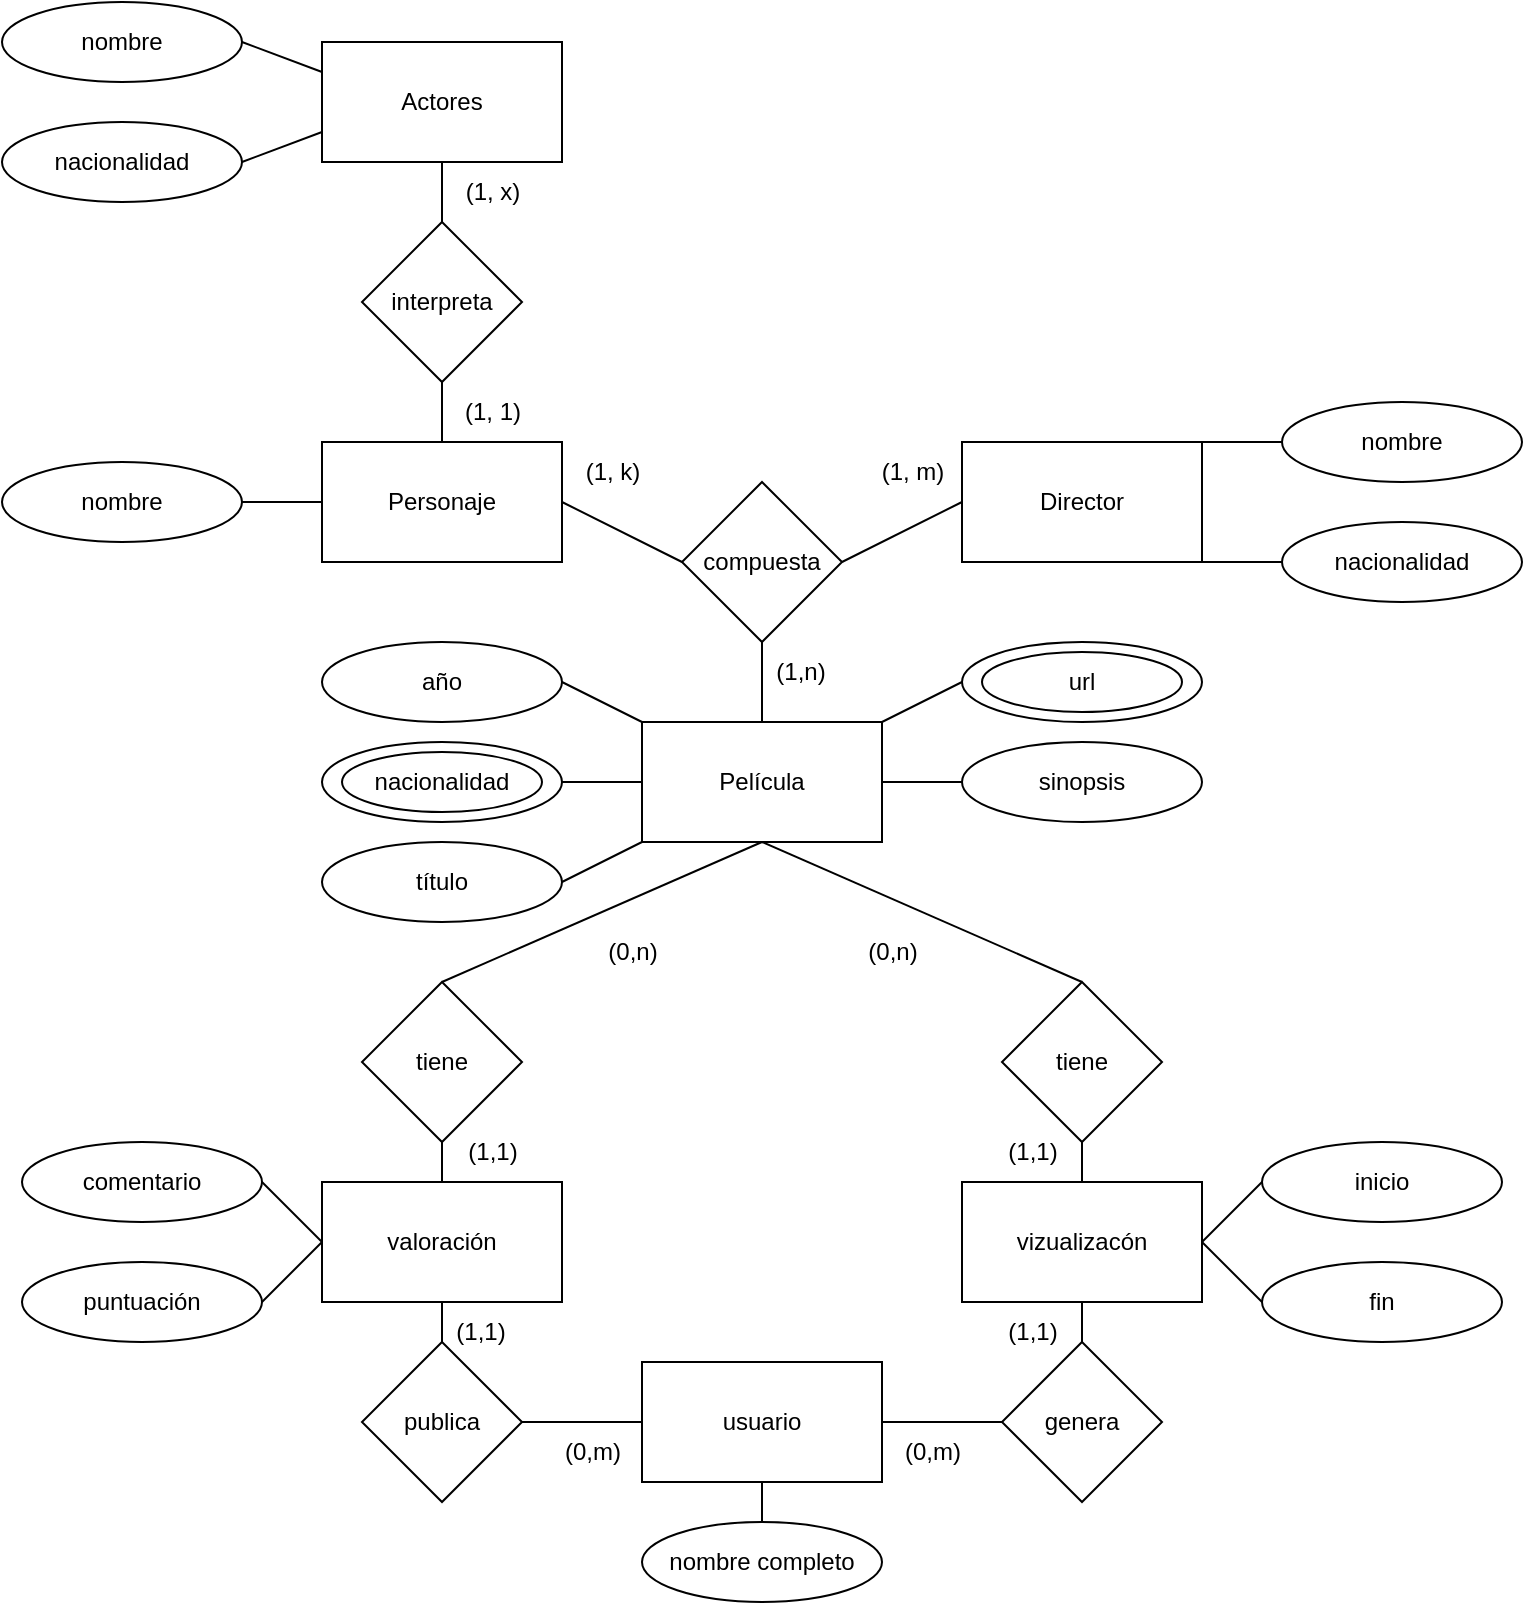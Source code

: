 <mxfile version="24.7.14">
  <diagram name="Página-1" id="8zKaP06mGjsKyBWQnQX0">
    <mxGraphModel dx="961" dy="543" grid="1" gridSize="10" guides="1" tooltips="1" connect="1" arrows="1" fold="1" page="1" pageScale="1" pageWidth="827" pageHeight="1169" math="0" shadow="0">
      <root>
        <mxCell id="0" />
        <mxCell id="1" parent="0" />
        <mxCell id="N4qzuADlFbxiodIjLQOQ-3" value="Película" style="rounded=0;whiteSpace=wrap;html=1;" parent="1" vertex="1">
          <mxGeometry x="360" y="370" width="120" height="60" as="geometry" />
        </mxCell>
        <mxCell id="N4qzuADlFbxiodIjLQOQ-4" value="título" style="ellipse;whiteSpace=wrap;html=1;" parent="1" vertex="1">
          <mxGeometry x="200" y="430" width="120" height="40" as="geometry" />
        </mxCell>
        <mxCell id="N4qzuADlFbxiodIjLQOQ-5" value="año" style="ellipse;whiteSpace=wrap;html=1;" parent="1" vertex="1">
          <mxGeometry x="200" y="330" width="120" height="40" as="geometry" />
        </mxCell>
        <mxCell id="N4qzuADlFbxiodIjLQOQ-6" value="nacionalidad" style="ellipse;whiteSpace=wrap;html=1;" parent="1" vertex="1">
          <mxGeometry x="200" y="380" width="120" height="40" as="geometry" />
        </mxCell>
        <mxCell id="N4qzuADlFbxiodIjLQOQ-8" value="url" style="ellipse;whiteSpace=wrap;html=1;" parent="1" vertex="1">
          <mxGeometry x="520" y="330" width="120" height="40" as="geometry" />
        </mxCell>
        <mxCell id="N4qzuADlFbxiodIjLQOQ-9" value="sinopsis" style="ellipse;whiteSpace=wrap;html=1;" parent="1" vertex="1">
          <mxGeometry x="520" y="380" width="120" height="40" as="geometry" />
        </mxCell>
        <mxCell id="N4qzuADlFbxiodIjLQOQ-11" value="" style="endArrow=none;html=1;rounded=0;exitX=1;exitY=0.5;exitDx=0;exitDy=0;" parent="1" source="N4qzuADlFbxiodIjLQOQ-4" edge="1">
          <mxGeometry width="50" height="50" relative="1" as="geometry">
            <mxPoint x="510" y="330" as="sourcePoint" />
            <mxPoint x="360" y="430" as="targetPoint" />
          </mxGeometry>
        </mxCell>
        <mxCell id="N4qzuADlFbxiodIjLQOQ-12" value="" style="endArrow=none;html=1;rounded=0;exitX=1;exitY=0.5;exitDx=0;exitDy=0;entryX=0;entryY=0;entryDx=0;entryDy=0;" parent="1" source="N4qzuADlFbxiodIjLQOQ-5" target="N4qzuADlFbxiodIjLQOQ-3" edge="1">
          <mxGeometry width="50" height="50" relative="1" as="geometry">
            <mxPoint x="330" y="350" as="sourcePoint" />
            <mxPoint x="370" y="380" as="targetPoint" />
          </mxGeometry>
        </mxCell>
        <mxCell id="N4qzuADlFbxiodIjLQOQ-13" value="" style="endArrow=none;html=1;rounded=0;exitX=1;exitY=0.5;exitDx=0;exitDy=0;entryX=0;entryY=0.5;entryDx=0;entryDy=0;" parent="1" source="N4qzuADlFbxiodIjLQOQ-6" target="N4qzuADlFbxiodIjLQOQ-3" edge="1">
          <mxGeometry width="50" height="50" relative="1" as="geometry">
            <mxPoint x="340" y="360" as="sourcePoint" />
            <mxPoint x="380" y="390" as="targetPoint" />
          </mxGeometry>
        </mxCell>
        <mxCell id="N4qzuADlFbxiodIjLQOQ-15" value="" style="endArrow=none;html=1;rounded=0;exitX=0;exitY=0.5;exitDx=0;exitDy=0;entryX=1;entryY=0;entryDx=0;entryDy=0;" parent="1" source="N4qzuADlFbxiodIjLQOQ-8" target="N4qzuADlFbxiodIjLQOQ-3" edge="1">
          <mxGeometry width="50" height="50" relative="1" as="geometry">
            <mxPoint x="360" y="380" as="sourcePoint" />
            <mxPoint x="400" y="410" as="targetPoint" />
          </mxGeometry>
        </mxCell>
        <mxCell id="N4qzuADlFbxiodIjLQOQ-16" value="" style="endArrow=none;html=1;rounded=0;exitX=1;exitY=0.5;exitDx=0;exitDy=0;entryX=0;entryY=0.5;entryDx=0;entryDy=0;" parent="1" source="N4qzuADlFbxiodIjLQOQ-3" target="N4qzuADlFbxiodIjLQOQ-9" edge="1">
          <mxGeometry width="50" height="50" relative="1" as="geometry">
            <mxPoint x="370" y="390" as="sourcePoint" />
            <mxPoint x="520" y="460" as="targetPoint" />
          </mxGeometry>
        </mxCell>
        <mxCell id="N4qzuADlFbxiodIjLQOQ-17" value="compuesta" style="rhombus;whiteSpace=wrap;html=1;" parent="1" vertex="1">
          <mxGeometry x="380" y="250" width="80" height="80" as="geometry" />
        </mxCell>
        <mxCell id="N4qzuADlFbxiodIjLQOQ-18" value="Personaje" style="rounded=0;whiteSpace=wrap;html=1;" parent="1" vertex="1">
          <mxGeometry x="200" y="230" width="120" height="60" as="geometry" />
        </mxCell>
        <mxCell id="N4qzuADlFbxiodIjLQOQ-20" value="Director" style="rounded=0;whiteSpace=wrap;html=1;" parent="1" vertex="1">
          <mxGeometry x="520" y="230" width="120" height="60" as="geometry" />
        </mxCell>
        <mxCell id="N4qzuADlFbxiodIjLQOQ-21" value="" style="endArrow=none;html=1;rounded=0;entryX=0;entryY=0.5;entryDx=0;entryDy=0;exitX=1;exitY=0.5;exitDx=0;exitDy=0;" parent="1" source="N4qzuADlFbxiodIjLQOQ-17" target="N4qzuADlFbxiodIjLQOQ-20" edge="1">
          <mxGeometry width="50" height="50" relative="1" as="geometry">
            <mxPoint x="510" y="330" as="sourcePoint" />
            <mxPoint x="560" y="280" as="targetPoint" />
          </mxGeometry>
        </mxCell>
        <mxCell id="N4qzuADlFbxiodIjLQOQ-22" value="" style="endArrow=none;html=1;rounded=0;entryX=0;entryY=0.5;entryDx=0;entryDy=0;exitX=1;exitY=0.5;exitDx=0;exitDy=0;" parent="1" source="N4qzuADlFbxiodIjLQOQ-18" target="N4qzuADlFbxiodIjLQOQ-17" edge="1">
          <mxGeometry width="50" height="50" relative="1" as="geometry">
            <mxPoint x="470" y="300" as="sourcePoint" />
            <mxPoint x="530" y="260" as="targetPoint" />
          </mxGeometry>
        </mxCell>
        <mxCell id="N4qzuADlFbxiodIjLQOQ-23" value="" style="endArrow=none;html=1;rounded=0;entryX=0.5;entryY=0;entryDx=0;entryDy=0;exitX=0.5;exitY=1;exitDx=0;exitDy=0;" parent="1" source="N4qzuADlFbxiodIjLQOQ-17" target="N4qzuADlFbxiodIjLQOQ-3" edge="1">
          <mxGeometry width="50" height="50" relative="1" as="geometry">
            <mxPoint x="480" y="310" as="sourcePoint" />
            <mxPoint x="540" y="270" as="targetPoint" />
          </mxGeometry>
        </mxCell>
        <mxCell id="N4qzuADlFbxiodIjLQOQ-24" value="nombre" style="ellipse;whiteSpace=wrap;html=1;" parent="1" vertex="1">
          <mxGeometry x="680" y="210" width="120" height="40" as="geometry" />
        </mxCell>
        <mxCell id="N4qzuADlFbxiodIjLQOQ-25" value="nacionalidad" style="ellipse;whiteSpace=wrap;html=1;" parent="1" vertex="1">
          <mxGeometry x="680" y="270" width="120" height="40" as="geometry" />
        </mxCell>
        <mxCell id="N4qzuADlFbxiodIjLQOQ-26" value="nombre" style="ellipse;whiteSpace=wrap;html=1;" parent="1" vertex="1">
          <mxGeometry x="40" y="240" width="120" height="40" as="geometry" />
        </mxCell>
        <mxCell id="N4qzuADlFbxiodIjLQOQ-28" value="" style="endArrow=none;html=1;rounded=0;exitX=0;exitY=0.5;exitDx=0;exitDy=0;entryX=1;entryY=1;entryDx=0;entryDy=0;" parent="1" source="N4qzuADlFbxiodIjLQOQ-25" target="N4qzuADlFbxiodIjLQOQ-20" edge="1">
          <mxGeometry width="50" height="50" relative="1" as="geometry">
            <mxPoint x="510" y="300" as="sourcePoint" />
            <mxPoint x="560" y="250" as="targetPoint" />
          </mxGeometry>
        </mxCell>
        <mxCell id="N4qzuADlFbxiodIjLQOQ-29" value="" style="endArrow=none;html=1;rounded=0;exitX=0;exitY=0.5;exitDx=0;exitDy=0;entryX=1;entryY=0;entryDx=0;entryDy=0;" parent="1" source="N4qzuADlFbxiodIjLQOQ-24" target="N4qzuADlFbxiodIjLQOQ-20" edge="1">
          <mxGeometry width="50" height="50" relative="1" as="geometry">
            <mxPoint x="690" y="300" as="sourcePoint" />
            <mxPoint x="650" y="300" as="targetPoint" />
          </mxGeometry>
        </mxCell>
        <mxCell id="N4qzuADlFbxiodIjLQOQ-30" value="" style="endArrow=none;html=1;rounded=0;exitX=0;exitY=0.5;exitDx=0;exitDy=0;entryX=1;entryY=0.5;entryDx=0;entryDy=0;" parent="1" source="N4qzuADlFbxiodIjLQOQ-18" target="N4qzuADlFbxiodIjLQOQ-26" edge="1">
          <mxGeometry width="50" height="50" relative="1" as="geometry">
            <mxPoint x="700" y="310" as="sourcePoint" />
            <mxPoint x="660" y="310" as="targetPoint" />
          </mxGeometry>
        </mxCell>
        <mxCell id="N4qzuADlFbxiodIjLQOQ-36" value="tiene" style="rhombus;whiteSpace=wrap;html=1;" parent="1" vertex="1">
          <mxGeometry x="220" y="500" width="80" height="80" as="geometry" />
        </mxCell>
        <mxCell id="N4qzuADlFbxiodIjLQOQ-37" value="valoración" style="rounded=0;whiteSpace=wrap;html=1;" parent="1" vertex="1">
          <mxGeometry x="200" y="600" width="120" height="60" as="geometry" />
        </mxCell>
        <mxCell id="N4qzuADlFbxiodIjLQOQ-38" value="comentario" style="ellipse;whiteSpace=wrap;html=1;" parent="1" vertex="1">
          <mxGeometry x="50" y="580" width="120" height="40" as="geometry" />
        </mxCell>
        <mxCell id="N4qzuADlFbxiodIjLQOQ-39" value="puntuación" style="ellipse;whiteSpace=wrap;html=1;" parent="1" vertex="1">
          <mxGeometry x="50" y="640" width="120" height="40" as="geometry" />
        </mxCell>
        <mxCell id="N4qzuADlFbxiodIjLQOQ-40" value="" style="endArrow=none;html=1;rounded=0;exitX=0.5;exitY=1;exitDx=0;exitDy=0;entryX=0.5;entryY=0;entryDx=0;entryDy=0;" parent="1" source="N4qzuADlFbxiodIjLQOQ-3" target="N4qzuADlFbxiodIjLQOQ-36" edge="1">
          <mxGeometry width="50" height="50" relative="1" as="geometry">
            <mxPoint x="479.31" y="540" as="sourcePoint" />
            <mxPoint x="479.31" y="480" as="targetPoint" />
          </mxGeometry>
        </mxCell>
        <mxCell id="N4qzuADlFbxiodIjLQOQ-43" value="" style="endArrow=none;html=1;rounded=0;exitX=0.5;exitY=1;exitDx=0;exitDy=0;entryX=0.5;entryY=0;entryDx=0;entryDy=0;" parent="1" source="N4qzuADlFbxiodIjLQOQ-36" target="N4qzuADlFbxiodIjLQOQ-37" edge="1">
          <mxGeometry width="50" height="50" relative="1" as="geometry">
            <mxPoint x="280" y="500" as="sourcePoint" />
            <mxPoint x="290" y="600" as="targetPoint" />
          </mxGeometry>
        </mxCell>
        <mxCell id="N4qzuADlFbxiodIjLQOQ-44" value="" style="endArrow=none;html=1;rounded=0;exitX=0;exitY=0.5;exitDx=0;exitDy=0;entryX=1;entryY=0.5;entryDx=0;entryDy=0;" parent="1" source="N4qzuADlFbxiodIjLQOQ-37" target="N4qzuADlFbxiodIjLQOQ-38" edge="1">
          <mxGeometry width="50" height="50" relative="1" as="geometry">
            <mxPoint x="310" y="560" as="sourcePoint" />
            <mxPoint x="340" y="610" as="targetPoint" />
          </mxGeometry>
        </mxCell>
        <mxCell id="N4qzuADlFbxiodIjLQOQ-45" value="" style="endArrow=none;html=1;rounded=0;exitX=0;exitY=0.5;exitDx=0;exitDy=0;entryX=1;entryY=0.5;entryDx=0;entryDy=0;" parent="1" source="N4qzuADlFbxiodIjLQOQ-37" target="N4qzuADlFbxiodIjLQOQ-39" edge="1">
          <mxGeometry width="50" height="50" relative="1" as="geometry">
            <mxPoint x="290" y="510" as="sourcePoint" />
            <mxPoint x="290" y="550" as="targetPoint" />
          </mxGeometry>
        </mxCell>
        <mxCell id="N4qzuADlFbxiodIjLQOQ-47" value="usuario" style="rounded=0;whiteSpace=wrap;html=1;" parent="1" vertex="1">
          <mxGeometry x="360" y="690" width="120" height="60" as="geometry" />
        </mxCell>
        <mxCell id="N4qzuADlFbxiodIjLQOQ-48" value="nombre completo" style="ellipse;whiteSpace=wrap;html=1;" parent="1" vertex="1">
          <mxGeometry x="360" y="770" width="120" height="40" as="geometry" />
        </mxCell>
        <mxCell id="N4qzuADlFbxiodIjLQOQ-50" value="" style="endArrow=none;html=1;rounded=0;exitX=0.5;exitY=1;exitDx=0;exitDy=0;" parent="1" source="N4qzuADlFbxiodIjLQOQ-47" target="N4qzuADlFbxiodIjLQOQ-48" edge="1">
          <mxGeometry width="50" height="50" relative="1" as="geometry">
            <mxPoint x="540" y="740" as="sourcePoint" />
            <mxPoint x="540" y="780" as="targetPoint" />
          </mxGeometry>
        </mxCell>
        <mxCell id="N4qzuADlFbxiodIjLQOQ-51" value="(1,n)" style="text;html=1;align=center;verticalAlign=middle;resizable=0;points=[];autosize=1;strokeColor=none;fillColor=none;" parent="1" vertex="1">
          <mxGeometry x="414" y="330" width="50" height="30" as="geometry" />
        </mxCell>
        <mxCell id="N4qzuADlFbxiodIjLQOQ-52" value="(1, m)" style="text;html=1;align=center;verticalAlign=middle;resizable=0;points=[];autosize=1;strokeColor=none;fillColor=none;" parent="1" vertex="1">
          <mxGeometry x="470" y="230" width="50" height="30" as="geometry" />
        </mxCell>
        <mxCell id="N4qzuADlFbxiodIjLQOQ-53" value="(1, k)" style="text;html=1;align=center;verticalAlign=middle;resizable=0;points=[];autosize=1;strokeColor=none;fillColor=none;" parent="1" vertex="1">
          <mxGeometry x="320" y="230" width="50" height="30" as="geometry" />
        </mxCell>
        <mxCell id="N4qzuADlFbxiodIjLQOQ-54" value="url" style="ellipse;whiteSpace=wrap;html=1;" parent="1" vertex="1">
          <mxGeometry x="530" y="335" width="100" height="30" as="geometry" />
        </mxCell>
        <mxCell id="N4qzuADlFbxiodIjLQOQ-55" value="Actores" style="rounded=0;whiteSpace=wrap;html=1;" parent="1" vertex="1">
          <mxGeometry x="200" y="30" width="120" height="60" as="geometry" />
        </mxCell>
        <mxCell id="N4qzuADlFbxiodIjLQOQ-57" value="nacionalidad" style="ellipse;whiteSpace=wrap;html=1;" parent="1" vertex="1">
          <mxGeometry x="40" y="70" width="120" height="40" as="geometry" />
        </mxCell>
        <mxCell id="N4qzuADlFbxiodIjLQOQ-58" value="nombre" style="ellipse;whiteSpace=wrap;html=1;" parent="1" vertex="1">
          <mxGeometry x="40" y="10" width="120" height="40" as="geometry" />
        </mxCell>
        <mxCell id="N4qzuADlFbxiodIjLQOQ-59" value="" style="endArrow=none;html=1;rounded=0;exitX=1;exitY=0.5;exitDx=0;exitDy=0;entryX=0;entryY=0.25;entryDx=0;entryDy=0;" parent="1" source="N4qzuADlFbxiodIjLQOQ-58" target="N4qzuADlFbxiodIjLQOQ-55" edge="1">
          <mxGeometry width="50" height="50" relative="1" as="geometry">
            <mxPoint x="470" y="200" as="sourcePoint" />
            <mxPoint x="520" y="150" as="targetPoint" />
          </mxGeometry>
        </mxCell>
        <mxCell id="N4qzuADlFbxiodIjLQOQ-61" value="" style="endArrow=none;html=1;rounded=0;exitX=1;exitY=0.5;exitDx=0;exitDy=0;entryX=0;entryY=0.75;entryDx=0;entryDy=0;" parent="1" source="N4qzuADlFbxiodIjLQOQ-57" target="N4qzuADlFbxiodIjLQOQ-55" edge="1">
          <mxGeometry width="50" height="50" relative="1" as="geometry">
            <mxPoint x="180" y="40" as="sourcePoint" />
            <mxPoint x="210" y="55" as="targetPoint" />
          </mxGeometry>
        </mxCell>
        <mxCell id="N4qzuADlFbxiodIjLQOQ-63" value="interpreta" style="rhombus;whiteSpace=wrap;html=1;" parent="1" vertex="1">
          <mxGeometry x="220" y="120" width="80" height="80" as="geometry" />
        </mxCell>
        <mxCell id="N4qzuADlFbxiodIjLQOQ-64" value="" style="endArrow=none;html=1;rounded=0;exitX=0.5;exitY=1;exitDx=0;exitDy=0;entryX=0.5;entryY=0;entryDx=0;entryDy=0;" parent="1" source="N4qzuADlFbxiodIjLQOQ-63" target="N4qzuADlFbxiodIjLQOQ-18" edge="1">
          <mxGeometry width="50" height="50" relative="1" as="geometry">
            <mxPoint x="470" y="170" as="sourcePoint" />
            <mxPoint x="520" y="120" as="targetPoint" />
          </mxGeometry>
        </mxCell>
        <mxCell id="N4qzuADlFbxiodIjLQOQ-65" value="" style="endArrow=none;html=1;rounded=0;exitX=0.5;exitY=0;exitDx=0;exitDy=0;entryX=0.5;entryY=1;entryDx=0;entryDy=0;" parent="1" source="N4qzuADlFbxiodIjLQOQ-63" target="N4qzuADlFbxiodIjLQOQ-55" edge="1">
          <mxGeometry width="50" height="50" relative="1" as="geometry">
            <mxPoint x="270" y="210" as="sourcePoint" />
            <mxPoint x="270" y="240" as="targetPoint" />
          </mxGeometry>
        </mxCell>
        <mxCell id="N4qzuADlFbxiodIjLQOQ-66" value="(1, x&lt;span style=&quot;color: rgba(0, 0, 0, 0); font-family: monospace; font-size: 0px; text-align: start;&quot;&gt;%3CmxGraphModel%3E%3Croot%3E%3CmxCell%20id%3D%220%22%2F%3E%3CmxCell%20id%3D%221%22%20parent%3D%220%22%2F%3E%3CmxCell%20id%3D%222%22%20value%3D%22(1%2C%20k)%22%20style%3D%22text%3Bhtml%3D1%3Balign%3Dcenter%3BverticalAlign%3Dmiddle%3Bresizable%3D0%3Bpoints%3D%5B%5D%3Bautosize%3D1%3BstrokeColor%3Dnone%3BfillColor%3Dnone%3B%22%20vertex%3D%221%22%20parent%3D%221%22%3E%3CmxGeometry%20x%3D%22320%22%20y%3D%22230%22%20width%3D%2250%22%20height%3D%2230%22%20as%3D%22geometry%22%2F%3E%3C%2FmxCell%3E%3C%2Froot%3E%3C%2FmxGraphModel%3E&lt;/span&gt;)" style="text;html=1;align=center;verticalAlign=middle;resizable=0;points=[];autosize=1;strokeColor=none;fillColor=none;" parent="1" vertex="1">
          <mxGeometry x="260" y="90" width="50" height="30" as="geometry" />
        </mxCell>
        <mxCell id="N4qzuADlFbxiodIjLQOQ-67" value="(1, 1&lt;span style=&quot;color: rgba(0, 0, 0, 0); font-family: monospace; font-size: 0px; text-align: start;&quot;&gt;%3CmxGraphModel%3E%3Croot%3E%3CmxCell%20id%3D%220%22%2F%3E%3CmxCell%20id%3D%221%22%20parent%3D%220%22%2F%3E%3CmxCell%20id%3D%222%22%20value%3D%22(1%2C%20k)%22%20style%3D%22text%3Bhtml%3D1%3Balign%3Dcenter%3BverticalAlign%3Dmiddle%3Bresizable%3D0%3Bpoints%3D%5B%5D%3Bautosize%3D1%3BstrokeColor%3Dnone%3BfillColor%3Dnone%3B%22%20vertex%3D%221%22%20parent%3D%221%22%3E%3CmxGeometry%20x%3D%22320%22%20y%3D%22230%22%20width%3D%2250%22%20height%3D%2230%22%20as%3D%22geometry%22%2F%3E%3C%2FmxCell%3E%3C%2Froot%3E%3C%2FmxGraphModel%3E&lt;/span&gt;)" style="text;html=1;align=center;verticalAlign=middle;resizable=0;points=[];autosize=1;strokeColor=none;fillColor=none;" parent="1" vertex="1">
          <mxGeometry x="260" y="200" width="50" height="30" as="geometry" />
        </mxCell>
        <mxCell id="N4qzuADlFbxiodIjLQOQ-68" value="(0,n)" style="text;html=1;align=center;verticalAlign=middle;resizable=0;points=[];autosize=1;strokeColor=none;fillColor=none;" parent="1" vertex="1">
          <mxGeometry x="330" y="470" width="50" height="30" as="geometry" />
        </mxCell>
        <mxCell id="N4qzuADlFbxiodIjLQOQ-69" value="(1,1)" style="text;html=1;align=center;verticalAlign=middle;resizable=0;points=[];autosize=1;strokeColor=none;fillColor=none;" parent="1" vertex="1">
          <mxGeometry x="260" y="570" width="50" height="30" as="geometry" />
        </mxCell>
        <mxCell id="N4qzuADlFbxiodIjLQOQ-70" value="(1,1)" style="text;html=1;align=center;verticalAlign=middle;resizable=0;points=[];autosize=1;strokeColor=none;fillColor=none;" parent="1" vertex="1">
          <mxGeometry x="254" y="660" width="50" height="30" as="geometry" />
        </mxCell>
        <mxCell id="N4qzuADlFbxiodIjLQOQ-71" value="publica" style="rhombus;whiteSpace=wrap;html=1;" parent="1" vertex="1">
          <mxGeometry x="220" y="680" width="80" height="80" as="geometry" />
        </mxCell>
        <mxCell id="N4qzuADlFbxiodIjLQOQ-72" value="" style="endArrow=none;html=1;rounded=0;exitX=0.5;exitY=1;exitDx=0;exitDy=0;entryX=0.5;entryY=0;entryDx=0;entryDy=0;" parent="1" source="N4qzuADlFbxiodIjLQOQ-37" target="N4qzuADlFbxiodIjLQOQ-71" edge="1">
          <mxGeometry width="50" height="50" relative="1" as="geometry">
            <mxPoint x="310" y="630" as="sourcePoint" />
            <mxPoint x="360" y="580" as="targetPoint" />
          </mxGeometry>
        </mxCell>
        <mxCell id="N4qzuADlFbxiodIjLQOQ-73" value="" style="endArrow=none;html=1;rounded=0;exitX=0;exitY=0.5;exitDx=0;exitDy=0;entryX=1;entryY=0.5;entryDx=0;entryDy=0;" parent="1" source="N4qzuADlFbxiodIjLQOQ-47" target="N4qzuADlFbxiodIjLQOQ-71" edge="1">
          <mxGeometry width="50" height="50" relative="1" as="geometry">
            <mxPoint x="430" y="620" as="sourcePoint" />
            <mxPoint x="430" y="640" as="targetPoint" />
          </mxGeometry>
        </mxCell>
        <mxCell id="N4qzuADlFbxiodIjLQOQ-75" value="(0,m)" style="text;html=1;align=center;verticalAlign=middle;resizable=0;points=[];autosize=1;strokeColor=none;fillColor=none;" parent="1" vertex="1">
          <mxGeometry x="310" y="720" width="50" height="30" as="geometry" />
        </mxCell>
        <mxCell id="N4qzuADlFbxiodIjLQOQ-76" value="nacionalidad" style="ellipse;whiteSpace=wrap;html=1;" parent="1" vertex="1">
          <mxGeometry x="210" y="385" width="100" height="30" as="geometry" />
        </mxCell>
        <mxCell id="ilgIiYNR9bGUuQv342mo-1" value="genera" style="rhombus;whiteSpace=wrap;html=1;" vertex="1" parent="1">
          <mxGeometry x="540" y="680" width="80" height="80" as="geometry" />
        </mxCell>
        <mxCell id="ilgIiYNR9bGUuQv342mo-2" value="" style="endArrow=none;html=1;rounded=0;exitX=0;exitY=0.5;exitDx=0;exitDy=0;entryX=1;entryY=0.5;entryDx=0;entryDy=0;" edge="1" parent="1" target="N4qzuADlFbxiodIjLQOQ-47" source="ilgIiYNR9bGUuQv342mo-1">
          <mxGeometry width="50" height="50" relative="1" as="geometry">
            <mxPoint x="700" y="720" as="sourcePoint" />
            <mxPoint x="760" y="640" as="targetPoint" />
          </mxGeometry>
        </mxCell>
        <mxCell id="ilgIiYNR9bGUuQv342mo-3" value="(1,1)" style="text;html=1;align=center;verticalAlign=middle;resizable=0;points=[];autosize=1;strokeColor=none;fillColor=none;" vertex="1" parent="1">
          <mxGeometry x="530" y="660" width="50" height="30" as="geometry" />
        </mxCell>
        <mxCell id="ilgIiYNR9bGUuQv342mo-4" value="vizualizacón" style="rounded=0;whiteSpace=wrap;html=1;" vertex="1" parent="1">
          <mxGeometry x="520" y="600" width="120" height="60" as="geometry" />
        </mxCell>
        <mxCell id="ilgIiYNR9bGUuQv342mo-5" value="" style="endArrow=none;html=1;rounded=0;entryX=0.5;entryY=0;entryDx=0;entryDy=0;exitX=0.5;exitY=1;exitDx=0;exitDy=0;" edge="1" parent="1" source="ilgIiYNR9bGUuQv342mo-4" target="ilgIiYNR9bGUuQv342mo-1">
          <mxGeometry width="50" height="50" relative="1" as="geometry">
            <mxPoint x="390" y="600" as="sourcePoint" />
            <mxPoint x="440" y="550" as="targetPoint" />
          </mxGeometry>
        </mxCell>
        <mxCell id="ilgIiYNR9bGUuQv342mo-6" value="inicio" style="ellipse;whiteSpace=wrap;html=1;" vertex="1" parent="1">
          <mxGeometry x="670" y="580" width="120" height="40" as="geometry" />
        </mxCell>
        <mxCell id="ilgIiYNR9bGUuQv342mo-7" value="fin" style="ellipse;whiteSpace=wrap;html=1;" vertex="1" parent="1">
          <mxGeometry x="670" y="640" width="120" height="40" as="geometry" />
        </mxCell>
        <mxCell id="ilgIiYNR9bGUuQv342mo-8" value="tiene" style="rhombus;whiteSpace=wrap;html=1;" vertex="1" parent="1">
          <mxGeometry x="540" y="500" width="80" height="80" as="geometry" />
        </mxCell>
        <mxCell id="ilgIiYNR9bGUuQv342mo-9" value="" style="endArrow=none;html=1;rounded=0;entryX=0.5;entryY=0;entryDx=0;entryDy=0;exitX=0.5;exitY=1;exitDx=0;exitDy=0;" edge="1" parent="1" source="ilgIiYNR9bGUuQv342mo-8" target="ilgIiYNR9bGUuQv342mo-4">
          <mxGeometry width="50" height="50" relative="1" as="geometry">
            <mxPoint x="390" y="600" as="sourcePoint" />
            <mxPoint x="440" y="550" as="targetPoint" />
          </mxGeometry>
        </mxCell>
        <mxCell id="ilgIiYNR9bGUuQv342mo-10" value="" style="endArrow=none;html=1;rounded=0;entryX=0.5;entryY=0;entryDx=0;entryDy=0;exitX=0.5;exitY=1;exitDx=0;exitDy=0;" edge="1" parent="1" source="N4qzuADlFbxiodIjLQOQ-3" target="ilgIiYNR9bGUuQv342mo-8">
          <mxGeometry width="50" height="50" relative="1" as="geometry">
            <mxPoint x="390" y="600" as="sourcePoint" />
            <mxPoint x="440" y="550" as="targetPoint" />
          </mxGeometry>
        </mxCell>
        <mxCell id="ilgIiYNR9bGUuQv342mo-11" value="(0,m)" style="text;html=1;align=center;verticalAlign=middle;resizable=0;points=[];autosize=1;strokeColor=none;fillColor=none;" vertex="1" parent="1">
          <mxGeometry x="480" y="720" width="50" height="30" as="geometry" />
        </mxCell>
        <mxCell id="ilgIiYNR9bGUuQv342mo-12" value="(0,n)" style="text;html=1;align=center;verticalAlign=middle;resizable=0;points=[];autosize=1;strokeColor=none;fillColor=none;" vertex="1" parent="1">
          <mxGeometry x="460" y="470" width="50" height="30" as="geometry" />
        </mxCell>
        <mxCell id="ilgIiYNR9bGUuQv342mo-13" value="(1,1)" style="text;html=1;align=center;verticalAlign=middle;resizable=0;points=[];autosize=1;strokeColor=none;fillColor=none;" vertex="1" parent="1">
          <mxGeometry x="530" y="570" width="50" height="30" as="geometry" />
        </mxCell>
        <mxCell id="ilgIiYNR9bGUuQv342mo-14" value="" style="endArrow=none;html=1;rounded=0;entryX=1;entryY=0.5;entryDx=0;entryDy=0;exitX=0;exitY=0.5;exitDx=0;exitDy=0;" edge="1" parent="1" source="ilgIiYNR9bGUuQv342mo-6" target="ilgIiYNR9bGUuQv342mo-4">
          <mxGeometry width="50" height="50" relative="1" as="geometry">
            <mxPoint x="390" y="600" as="sourcePoint" />
            <mxPoint x="440" y="550" as="targetPoint" />
          </mxGeometry>
        </mxCell>
        <mxCell id="ilgIiYNR9bGUuQv342mo-15" value="" style="endArrow=none;html=1;rounded=0;entryX=1;entryY=0.5;entryDx=0;entryDy=0;exitX=0;exitY=0.5;exitDx=0;exitDy=0;" edge="1" parent="1" source="ilgIiYNR9bGUuQv342mo-7" target="ilgIiYNR9bGUuQv342mo-4">
          <mxGeometry width="50" height="50" relative="1" as="geometry">
            <mxPoint x="390" y="600" as="sourcePoint" />
            <mxPoint x="440" y="550" as="targetPoint" />
          </mxGeometry>
        </mxCell>
      </root>
    </mxGraphModel>
  </diagram>
</mxfile>

